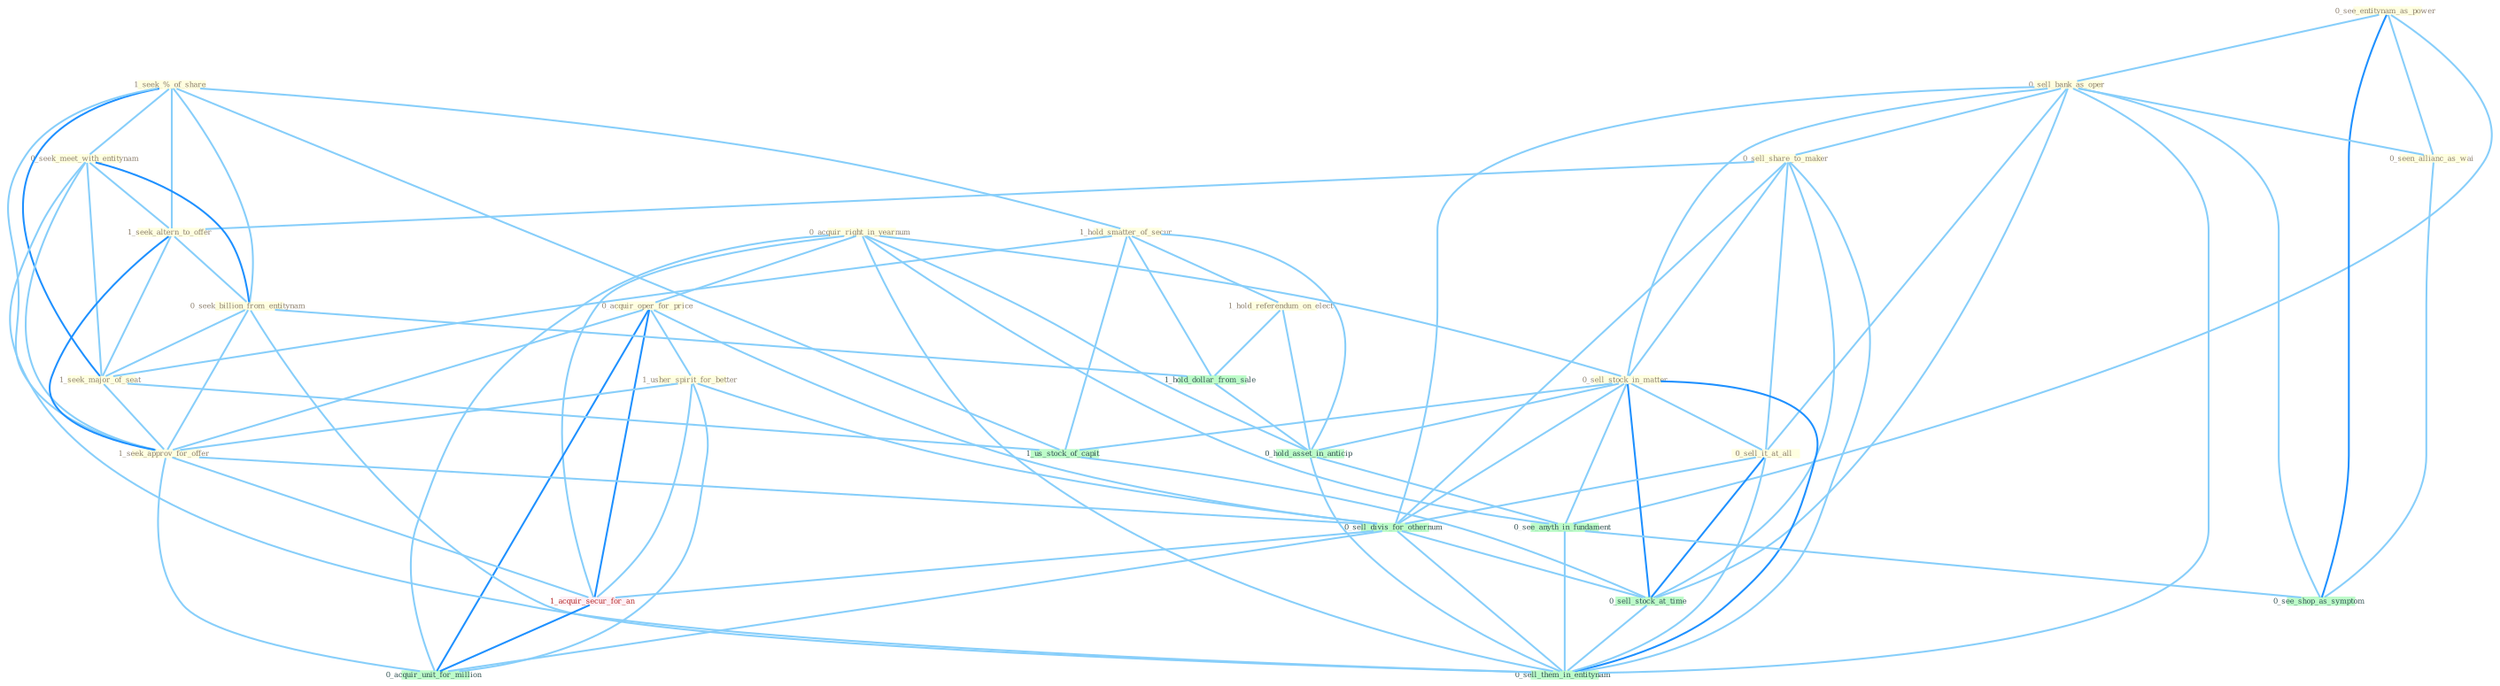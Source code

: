 Graph G{ 
    node
    [shape=polygon,style=filled,width=.5,height=.06,color="#BDFCC9",fixedsize=true,fontsize=4,
    fontcolor="#2f4f4f"];
    {node
    [color="#ffffe0", fontcolor="#8b7d6b"] "1_seek_%_of_share " "0_see_entitynam_as_power " "0_sell_bank_as_oper " "1_hold_smatter_of_secur " "1_hold_referendum_on_elect " "0_acquir_right_in_yearnum " "0_sell_share_to_maker " "0_sell_stock_in_matter " "0_acquir_oper_for_price " "0_seek_meet_with_entitynam " "1_seek_altern_to_offer " "0_sell_it_at_all " "0_seek_billion_from_entitynam " "1_usher_spirit_for_better " "0_seen_allianc_as_wai " "1_seek_major_of_seat " "1_seek_approv_for_offer "}
{node [color="#fff0f5", fontcolor="#b22222"] "1_acquir_secur_for_an "}
edge [color="#B0E2FF"];

	"1_seek_%_of_share " -- "1_hold_smatter_of_secur " [w="1", color="#87cefa" ];
	"1_seek_%_of_share " -- "0_seek_meet_with_entitynam " [w="1", color="#87cefa" ];
	"1_seek_%_of_share " -- "1_seek_altern_to_offer " [w="1", color="#87cefa" ];
	"1_seek_%_of_share " -- "0_seek_billion_from_entitynam " [w="1", color="#87cefa" ];
	"1_seek_%_of_share " -- "1_seek_major_of_seat " [w="2", color="#1e90ff" , len=0.8];
	"1_seek_%_of_share " -- "1_seek_approv_for_offer " [w="1", color="#87cefa" ];
	"1_seek_%_of_share " -- "1_us_stock_of_capit " [w="1", color="#87cefa" ];
	"0_see_entitynam_as_power " -- "0_sell_bank_as_oper " [w="1", color="#87cefa" ];
	"0_see_entitynam_as_power " -- "0_seen_allianc_as_wai " [w="1", color="#87cefa" ];
	"0_see_entitynam_as_power " -- "0_see_anyth_in_fundament " [w="1", color="#87cefa" ];
	"0_see_entitynam_as_power " -- "0_see_shop_as_symptom " [w="2", color="#1e90ff" , len=0.8];
	"0_sell_bank_as_oper " -- "0_sell_share_to_maker " [w="1", color="#87cefa" ];
	"0_sell_bank_as_oper " -- "0_sell_stock_in_matter " [w="1", color="#87cefa" ];
	"0_sell_bank_as_oper " -- "0_sell_it_at_all " [w="1", color="#87cefa" ];
	"0_sell_bank_as_oper " -- "0_seen_allianc_as_wai " [w="1", color="#87cefa" ];
	"0_sell_bank_as_oper " -- "0_sell_divis_for_othernum " [w="1", color="#87cefa" ];
	"0_sell_bank_as_oper " -- "0_sell_stock_at_time " [w="1", color="#87cefa" ];
	"0_sell_bank_as_oper " -- "0_see_shop_as_symptom " [w="1", color="#87cefa" ];
	"0_sell_bank_as_oper " -- "0_sell_them_in_entitynam " [w="1", color="#87cefa" ];
	"1_hold_smatter_of_secur " -- "1_hold_referendum_on_elect " [w="1", color="#87cefa" ];
	"1_hold_smatter_of_secur " -- "1_seek_major_of_seat " [w="1", color="#87cefa" ];
	"1_hold_smatter_of_secur " -- "1_us_stock_of_capit " [w="1", color="#87cefa" ];
	"1_hold_smatter_of_secur " -- "1_hold_dollar_from_sale " [w="1", color="#87cefa" ];
	"1_hold_smatter_of_secur " -- "0_hold_asset_in_anticip " [w="1", color="#87cefa" ];
	"1_hold_referendum_on_elect " -- "1_hold_dollar_from_sale " [w="1", color="#87cefa" ];
	"1_hold_referendum_on_elect " -- "0_hold_asset_in_anticip " [w="1", color="#87cefa" ];
	"0_acquir_right_in_yearnum " -- "0_sell_stock_in_matter " [w="1", color="#87cefa" ];
	"0_acquir_right_in_yearnum " -- "0_acquir_oper_for_price " [w="1", color="#87cefa" ];
	"0_acquir_right_in_yearnum " -- "1_acquir_secur_for_an " [w="1", color="#87cefa" ];
	"0_acquir_right_in_yearnum " -- "0_hold_asset_in_anticip " [w="1", color="#87cefa" ];
	"0_acquir_right_in_yearnum " -- "0_see_anyth_in_fundament " [w="1", color="#87cefa" ];
	"0_acquir_right_in_yearnum " -- "0_acquir_unit_for_million " [w="1", color="#87cefa" ];
	"0_acquir_right_in_yearnum " -- "0_sell_them_in_entitynam " [w="1", color="#87cefa" ];
	"0_sell_share_to_maker " -- "0_sell_stock_in_matter " [w="1", color="#87cefa" ];
	"0_sell_share_to_maker " -- "1_seek_altern_to_offer " [w="1", color="#87cefa" ];
	"0_sell_share_to_maker " -- "0_sell_it_at_all " [w="1", color="#87cefa" ];
	"0_sell_share_to_maker " -- "0_sell_divis_for_othernum " [w="1", color="#87cefa" ];
	"0_sell_share_to_maker " -- "0_sell_stock_at_time " [w="1", color="#87cefa" ];
	"0_sell_share_to_maker " -- "0_sell_them_in_entitynam " [w="1", color="#87cefa" ];
	"0_sell_stock_in_matter " -- "0_sell_it_at_all " [w="1", color="#87cefa" ];
	"0_sell_stock_in_matter " -- "0_sell_divis_for_othernum " [w="1", color="#87cefa" ];
	"0_sell_stock_in_matter " -- "1_us_stock_of_capit " [w="1", color="#87cefa" ];
	"0_sell_stock_in_matter " -- "0_hold_asset_in_anticip " [w="1", color="#87cefa" ];
	"0_sell_stock_in_matter " -- "0_sell_stock_at_time " [w="2", color="#1e90ff" , len=0.8];
	"0_sell_stock_in_matter " -- "0_see_anyth_in_fundament " [w="1", color="#87cefa" ];
	"0_sell_stock_in_matter " -- "0_sell_them_in_entitynam " [w="2", color="#1e90ff" , len=0.8];
	"0_acquir_oper_for_price " -- "1_usher_spirit_for_better " [w="1", color="#87cefa" ];
	"0_acquir_oper_for_price " -- "1_seek_approv_for_offer " [w="1", color="#87cefa" ];
	"0_acquir_oper_for_price " -- "0_sell_divis_for_othernum " [w="1", color="#87cefa" ];
	"0_acquir_oper_for_price " -- "1_acquir_secur_for_an " [w="2", color="#1e90ff" , len=0.8];
	"0_acquir_oper_for_price " -- "0_acquir_unit_for_million " [w="2", color="#1e90ff" , len=0.8];
	"0_seek_meet_with_entitynam " -- "1_seek_altern_to_offer " [w="1", color="#87cefa" ];
	"0_seek_meet_with_entitynam " -- "0_seek_billion_from_entitynam " [w="2", color="#1e90ff" , len=0.8];
	"0_seek_meet_with_entitynam " -- "1_seek_major_of_seat " [w="1", color="#87cefa" ];
	"0_seek_meet_with_entitynam " -- "1_seek_approv_for_offer " [w="1", color="#87cefa" ];
	"0_seek_meet_with_entitynam " -- "0_sell_them_in_entitynam " [w="1", color="#87cefa" ];
	"1_seek_altern_to_offer " -- "0_seek_billion_from_entitynam " [w="1", color="#87cefa" ];
	"1_seek_altern_to_offer " -- "1_seek_major_of_seat " [w="1", color="#87cefa" ];
	"1_seek_altern_to_offer " -- "1_seek_approv_for_offer " [w="2", color="#1e90ff" , len=0.8];
	"0_sell_it_at_all " -- "0_sell_divis_for_othernum " [w="1", color="#87cefa" ];
	"0_sell_it_at_all " -- "0_sell_stock_at_time " [w="2", color="#1e90ff" , len=0.8];
	"0_sell_it_at_all " -- "0_sell_them_in_entitynam " [w="1", color="#87cefa" ];
	"0_seek_billion_from_entitynam " -- "1_seek_major_of_seat " [w="1", color="#87cefa" ];
	"0_seek_billion_from_entitynam " -- "1_seek_approv_for_offer " [w="1", color="#87cefa" ];
	"0_seek_billion_from_entitynam " -- "1_hold_dollar_from_sale " [w="1", color="#87cefa" ];
	"0_seek_billion_from_entitynam " -- "0_sell_them_in_entitynam " [w="1", color="#87cefa" ];
	"1_usher_spirit_for_better " -- "1_seek_approv_for_offer " [w="1", color="#87cefa" ];
	"1_usher_spirit_for_better " -- "0_sell_divis_for_othernum " [w="1", color="#87cefa" ];
	"1_usher_spirit_for_better " -- "1_acquir_secur_for_an " [w="1", color="#87cefa" ];
	"1_usher_spirit_for_better " -- "0_acquir_unit_for_million " [w="1", color="#87cefa" ];
	"0_seen_allianc_as_wai " -- "0_see_shop_as_symptom " [w="1", color="#87cefa" ];
	"1_seek_major_of_seat " -- "1_seek_approv_for_offer " [w="1", color="#87cefa" ];
	"1_seek_major_of_seat " -- "1_us_stock_of_capit " [w="1", color="#87cefa" ];
	"1_seek_approv_for_offer " -- "0_sell_divis_for_othernum " [w="1", color="#87cefa" ];
	"1_seek_approv_for_offer " -- "1_acquir_secur_for_an " [w="1", color="#87cefa" ];
	"1_seek_approv_for_offer " -- "0_acquir_unit_for_million " [w="1", color="#87cefa" ];
	"0_sell_divis_for_othernum " -- "1_acquir_secur_for_an " [w="1", color="#87cefa" ];
	"0_sell_divis_for_othernum " -- "0_sell_stock_at_time " [w="1", color="#87cefa" ];
	"0_sell_divis_for_othernum " -- "0_acquir_unit_for_million " [w="1", color="#87cefa" ];
	"0_sell_divis_for_othernum " -- "0_sell_them_in_entitynam " [w="1", color="#87cefa" ];
	"1_acquir_secur_for_an " -- "0_acquir_unit_for_million " [w="2", color="#1e90ff" , len=0.8];
	"1_us_stock_of_capit " -- "0_sell_stock_at_time " [w="1", color="#87cefa" ];
	"1_hold_dollar_from_sale " -- "0_hold_asset_in_anticip " [w="1", color="#87cefa" ];
	"0_hold_asset_in_anticip " -- "0_see_anyth_in_fundament " [w="1", color="#87cefa" ];
	"0_hold_asset_in_anticip " -- "0_sell_them_in_entitynam " [w="1", color="#87cefa" ];
	"0_sell_stock_at_time " -- "0_sell_them_in_entitynam " [w="1", color="#87cefa" ];
	"0_see_anyth_in_fundament " -- "0_see_shop_as_symptom " [w="1", color="#87cefa" ];
	"0_see_anyth_in_fundament " -- "0_sell_them_in_entitynam " [w="1", color="#87cefa" ];
}